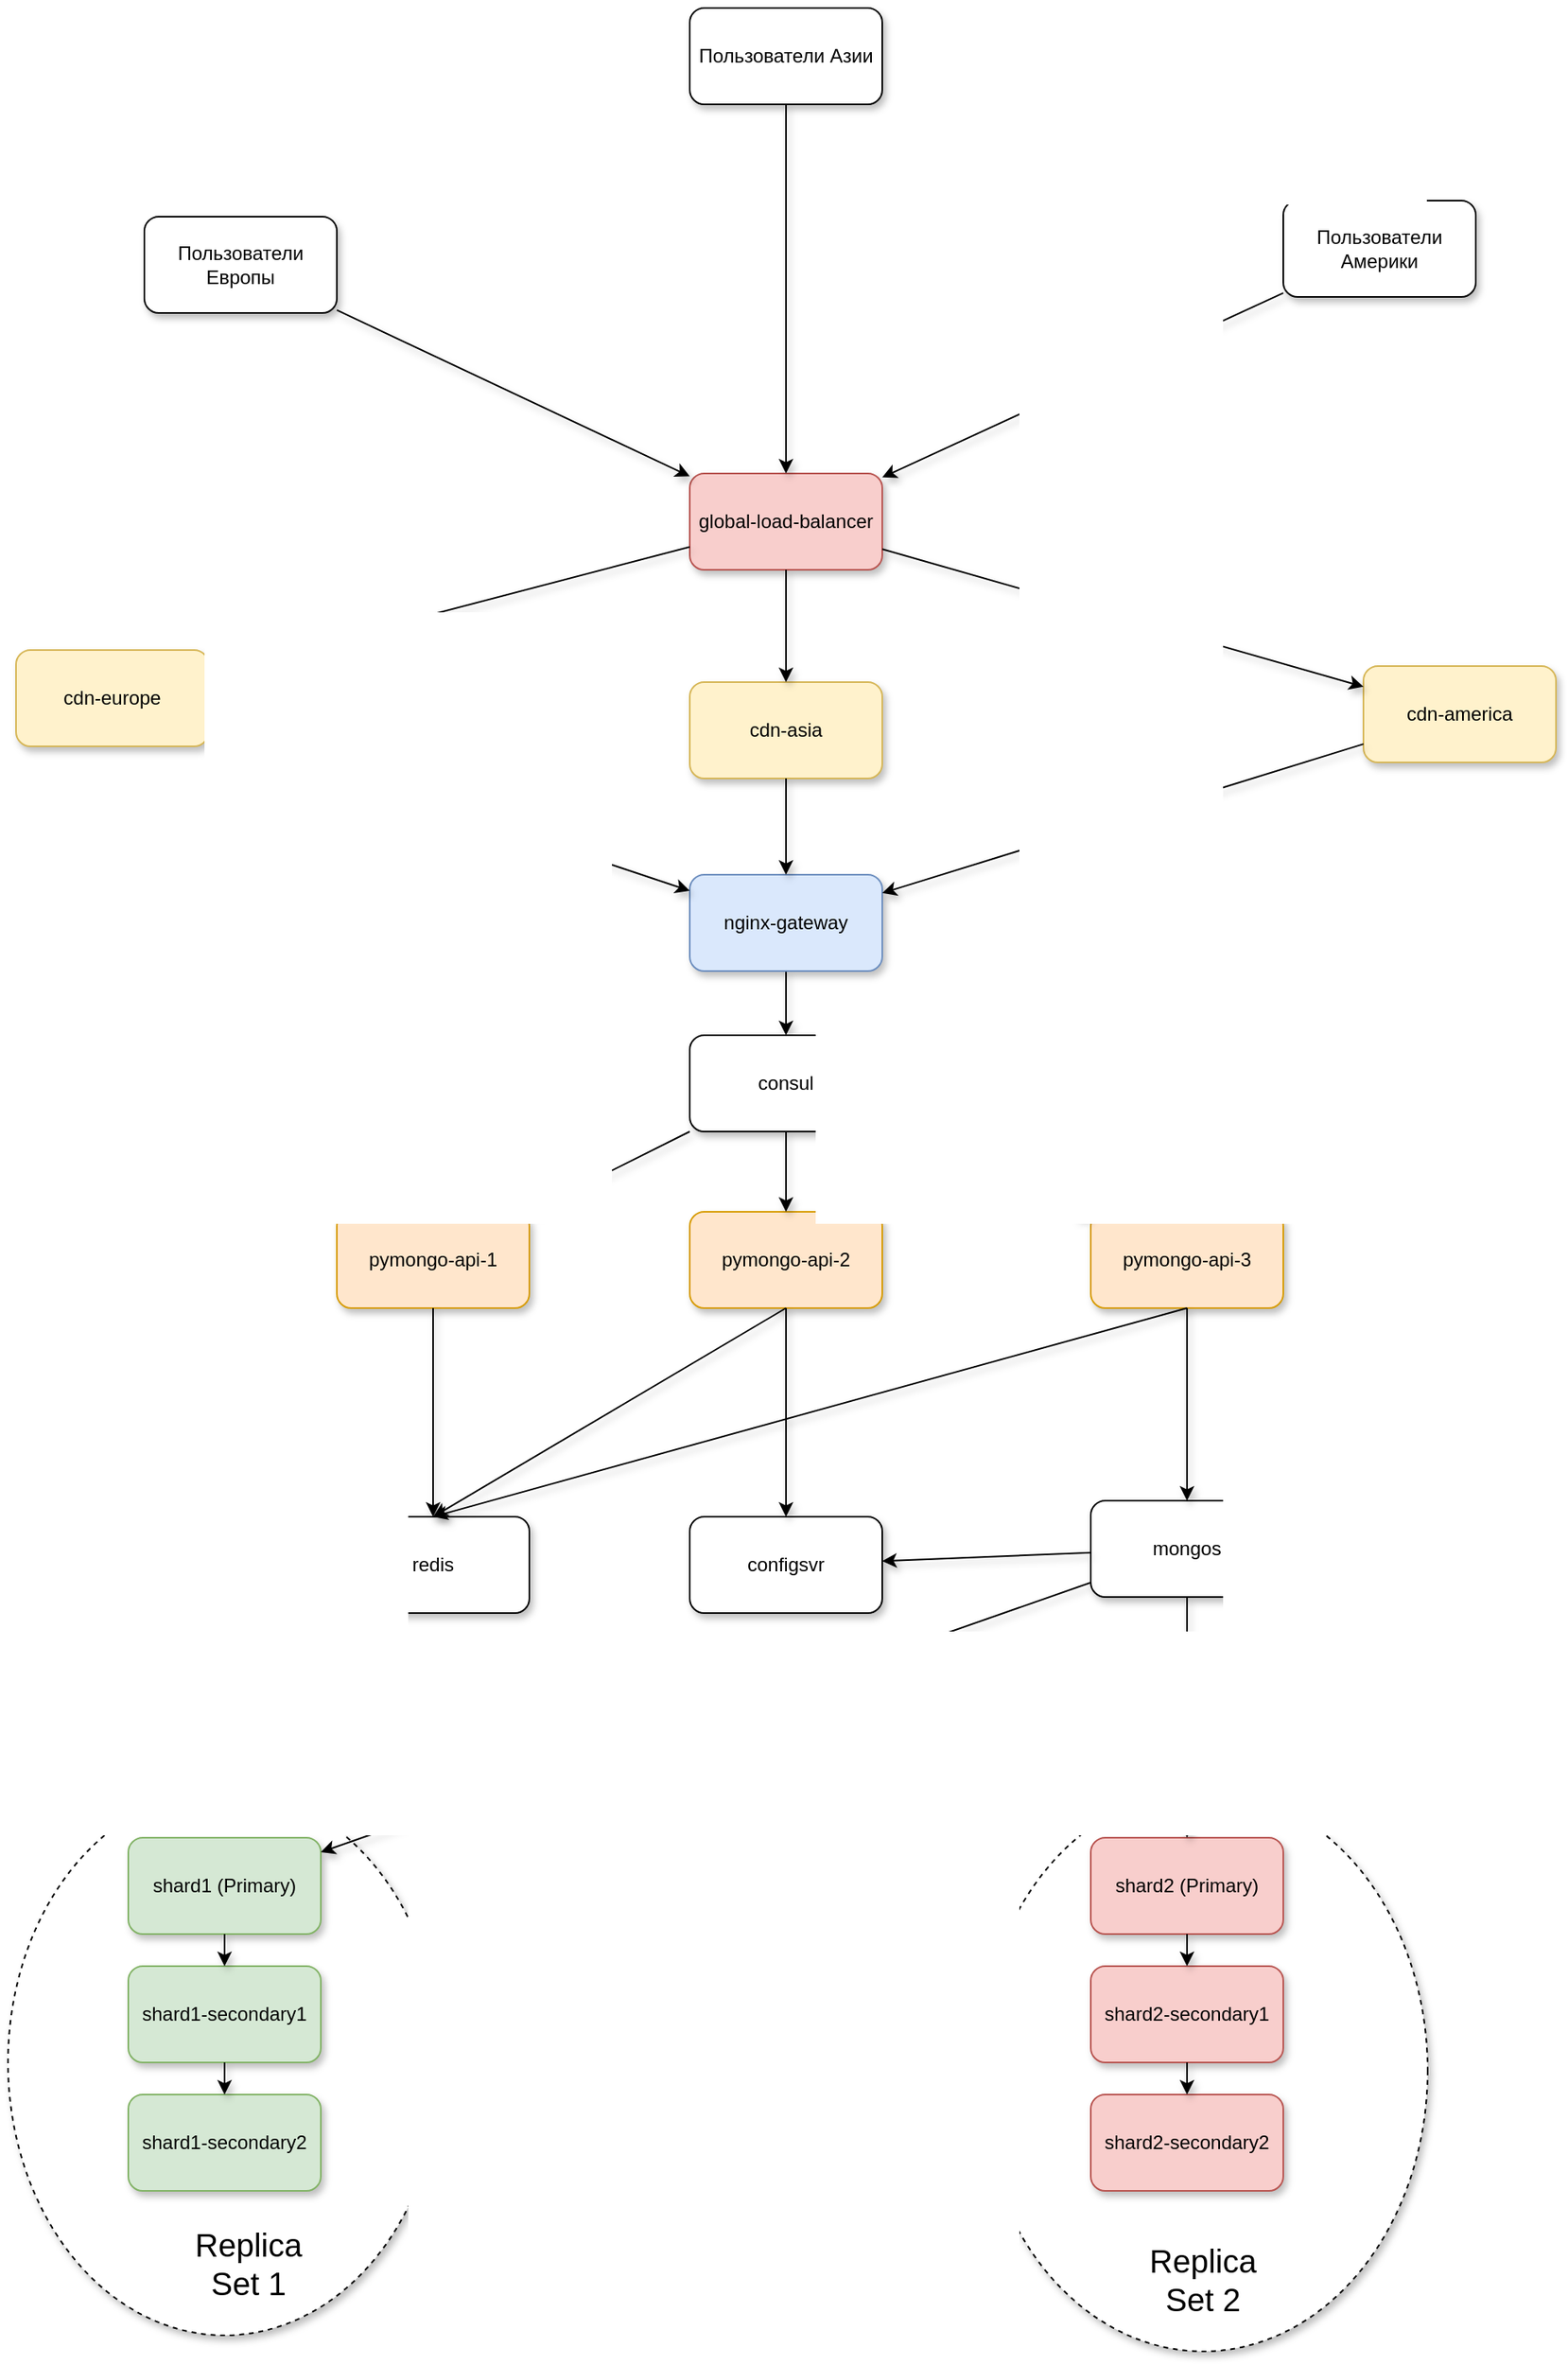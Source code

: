 <mxfile version="28.0.4">
  <diagram name="CDN архитектура" id="cdn-architecture">
    <mxGraphModel dx="1425" dy="1655" grid="1" gridSize="10" guides="1" tooltips="1" connect="1" arrows="1" fold="1" page="1" pageScale="1" pageWidth="1169" pageHeight="827" math="0" shadow="0">
      <root>
        <mxCell id="0" />
        <mxCell id="1" parent="0" />
        <mxCell id="replgroup1" value="" style="ellipse;whiteSpace=wrap;html=1;dashed=1;textShadow=0;shadow=1;" parent="1" vertex="1">
          <mxGeometry x="75" y="620" width="270" height="340" as="geometry" />
        </mxCell>
        <mxCell id="replgroup2" value="" style="ellipse;whiteSpace=wrap;html=1;dashed=1;textShadow=0;shadow=1;" parent="1" vertex="1">
          <mxGeometry x="680" y="620" width="280" height="350" as="geometry" />
        </mxCell>
        <mxCell id="user-europe" value="Пользователи Европы" style="rounded=1;whiteSpace=wrap;html=1;textShadow=0;shadow=1;" parent="1" vertex="1">
          <mxGeometry x="160" y="-360" width="120" height="60" as="geometry" />
        </mxCell>
        <mxCell id="user-asia" value="Пользователи Азии" style="rounded=1;whiteSpace=wrap;html=1;textShadow=0;shadow=1;" parent="1" vertex="1">
          <mxGeometry x="500" y="-490" width="120" height="60" as="geometry" />
        </mxCell>
        <mxCell id="user-america" value="Пользователи Америки" style="rounded=1;whiteSpace=wrap;html=1;textShadow=0;shadow=1;" parent="1" vertex="1">
          <mxGeometry x="870" y="-370" width="120" height="60" as="geometry" />
        </mxCell>
        <mxCell id="global-lb" value="global-load-balancer" style="rounded=1;whiteSpace=wrap;html=1;fillColor=#f8cecc;strokeColor=#b85450;textShadow=0;shadow=1;" parent="1" vertex="1">
          <mxGeometry x="500" y="-200" width="120" height="60" as="geometry" />
        </mxCell>
        <mxCell id="cdn-europe" value="cdn-europe" style="rounded=1;whiteSpace=wrap;html=1;fillColor=#fff2cc;strokeColor=#d6b656;textShadow=0;shadow=1;" parent="1" vertex="1">
          <mxGeometry x="80" y="-90" width="120" height="60" as="geometry" />
        </mxCell>
        <mxCell id="cdn-asia" value="cdn-asia" style="rounded=1;whiteSpace=wrap;html=1;fillColor=#fff2cc;strokeColor=#d6b656;textShadow=0;shadow=1;" parent="1" vertex="1">
          <mxGeometry x="500" y="-70" width="120" height="60" as="geometry" />
        </mxCell>
        <mxCell id="cdn-america" value="cdn-america" style="rounded=1;whiteSpace=wrap;html=1;fillColor=#fff2cc;strokeColor=#d6b656;textShadow=0;shadow=1;" parent="1" vertex="1">
          <mxGeometry x="920" y="-80" width="120" height="60" as="geometry" />
        </mxCell>
        <mxCell id="q9TDHgCOCuZIMKRbZosM-6" value="" style="edgeStyle=orthogonalEdgeStyle;rounded=0;orthogonalLoop=1;jettySize=auto;html=1;textShadow=0;shadow=1;" edge="1" parent="1" source="gateway" target="consul">
          <mxGeometry relative="1" as="geometry" />
        </mxCell>
        <mxCell id="gateway" value="nginx-gateway" style="rounded=1;whiteSpace=wrap;html=1;fillColor=#dae8fc;strokeColor=#6c8ebf;textShadow=0;shadow=1;" parent="1" vertex="1">
          <mxGeometry x="500" y="50" width="120" height="60" as="geometry" />
        </mxCell>
        <mxCell id="consul" value="consul" style="rounded=1;whiteSpace=wrap;html=1;textShadow=0;shadow=1;" parent="1" vertex="1">
          <mxGeometry x="500" y="150" width="120" height="60" as="geometry" />
        </mxCell>
        <mxCell id="app1" value="pymongo-api-1" style="rounded=1;whiteSpace=wrap;html=1;fillColor=#ffe6cc;strokeColor=#d79b00;textShadow=0;shadow=1;" parent="1" vertex="1">
          <mxGeometry x="280" y="260" width="120" height="60" as="geometry" />
        </mxCell>
        <mxCell id="app2" value="pymongo-api-2" style="rounded=1;whiteSpace=wrap;html=1;fillColor=#ffe6cc;strokeColor=#d79b00;textShadow=0;shadow=1;" parent="1" vertex="1">
          <mxGeometry x="500" y="260" width="120" height="60" as="geometry" />
        </mxCell>
        <mxCell id="app3" value="pymongo-api-3" style="rounded=1;whiteSpace=wrap;html=1;fillColor=#ffe6cc;strokeColor=#d79b00;textShadow=0;shadow=1;" parent="1" vertex="1">
          <mxGeometry x="750" y="260" width="120" height="60" as="geometry" />
        </mxCell>
        <mxCell id="redis" value="redis" style="rounded=1;whiteSpace=wrap;html=1;textShadow=0;shadow=1;" parent="1" vertex="1">
          <mxGeometry x="280" y="450" width="120" height="60" as="geometry" />
        </mxCell>
        <mxCell id="configsvr" value="configsvr" style="rounded=1;whiteSpace=wrap;html=1;textShadow=0;shadow=1;" parent="1" vertex="1">
          <mxGeometry x="500" y="450" width="120" height="60" as="geometry" />
        </mxCell>
        <mxCell id="mongos" value="mongos" style="rounded=1;whiteSpace=wrap;html=1;textShadow=0;shadow=1;" parent="1" vertex="1">
          <mxGeometry x="750" y="440" width="120" height="60" as="geometry" />
        </mxCell>
        <mxCell id="shard1-primary" value="shard1 (Primary)" style="rounded=1;whiteSpace=wrap;html=1;fillColor=#d5e8d4;strokeColor=#82b366;textShadow=0;shadow=1;" parent="1" vertex="1">
          <mxGeometry x="150" y="650" width="120" height="60" as="geometry" />
        </mxCell>
        <mxCell id="shard1-secondary1" value="shard1-secondary1" style="rounded=1;whiteSpace=wrap;html=1;fillColor=#d5e8d4;strokeColor=#82b366;textShadow=0;shadow=1;" parent="1" vertex="1">
          <mxGeometry x="150" y="730" width="120" height="60" as="geometry" />
        </mxCell>
        <mxCell id="shard1-secondary2" value="shard1-secondary2" style="rounded=1;whiteSpace=wrap;html=1;fillColor=#d5e8d4;strokeColor=#82b366;textShadow=0;shadow=1;" parent="1" vertex="1">
          <mxGeometry x="150" y="810" width="120" height="60" as="geometry" />
        </mxCell>
        <mxCell id="shard2-primary" value="shard2 (Primary)" style="rounded=1;whiteSpace=wrap;html=1;fillColor=#f8cecc;strokeColor=#b85450;textShadow=0;shadow=1;" parent="1" vertex="1">
          <mxGeometry x="750" y="650" width="120" height="60" as="geometry" />
        </mxCell>
        <mxCell id="shard2-secondary1" value="shard2-secondary1" style="rounded=1;whiteSpace=wrap;html=1;fillColor=#f8cecc;strokeColor=#b85450;textShadow=0;shadow=1;" parent="1" vertex="1">
          <mxGeometry x="750" y="730" width="120" height="60" as="geometry" />
        </mxCell>
        <mxCell id="shard2-secondary2" value="shard2-secondary2" style="rounded=1;whiteSpace=wrap;html=1;fillColor=#f8cecc;strokeColor=#b85450;textShadow=0;shadow=1;" parent="1" vertex="1">
          <mxGeometry x="750" y="810" width="120" height="60" as="geometry" />
        </mxCell>
        <mxCell id="conn1" value="" style="endArrow=classic;html=1;rounded=0;textShadow=0;shadow=1;" parent="1" source="user-europe" target="global-lb" edge="1">
          <mxGeometry width="50" height="50" relative="1" as="geometry">
            <mxPoint x="170" y="-110" as="sourcePoint" />
            <mxPoint x="500" y="-70" as="targetPoint" />
          </mxGeometry>
        </mxCell>
        <mxCell id="conn2" value="" style="endArrow=classic;html=1;rounded=0;textShadow=0;shadow=1;" parent="1" source="user-asia" target="global-lb" edge="1">
          <mxGeometry width="50" height="50" relative="1" as="geometry">
            <mxPoint x="620" y="-110" as="sourcePoint" />
            <mxPoint x="620" y="-70" as="targetPoint" />
          </mxGeometry>
        </mxCell>
        <mxCell id="conn3" value="" style="endArrow=classic;html=1;rounded=0;textShadow=0;shadow=1;" parent="1" source="user-america" target="global-lb" edge="1">
          <mxGeometry width="50" height="50" relative="1" as="geometry">
            <mxPoint x="1070" y="-110" as="sourcePoint" />
            <mxPoint x="620" y="-70" as="targetPoint" />
          </mxGeometry>
        </mxCell>
        <mxCell id="conn4" value="" style="endArrow=classic;html=1;rounded=0;textShadow=0;shadow=1;" parent="1" source="global-lb" target="cdn-europe" edge="1">
          <mxGeometry width="50" height="50" relative="1" as="geometry">
            <mxPoint x="440" y="-40" as="sourcePoint" />
            <mxPoint x="170" y="60" as="targetPoint" />
          </mxGeometry>
        </mxCell>
        <mxCell id="conn5" value="" style="endArrow=classic;html=1;rounded=0;textShadow=0;shadow=1;" parent="1" source="global-lb" target="cdn-asia" edge="1">
          <mxGeometry width="50" height="50" relative="1" as="geometry">
            <mxPoint x="560" y="-10" as="sourcePoint" />
            <mxPoint x="560" y="30" as="targetPoint" />
          </mxGeometry>
        </mxCell>
        <mxCell id="conn6" value="" style="endArrow=classic;html=1;rounded=0;textShadow=0;shadow=1;" parent="1" source="global-lb" target="cdn-america" edge="1">
          <mxGeometry width="50" height="50" relative="1" as="geometry">
            <mxPoint x="680" y="-40" as="sourcePoint" />
            <mxPoint x="1070" y="60" as="targetPoint" />
          </mxGeometry>
        </mxCell>
        <mxCell id="conn7" value="" style="endArrow=classic;html=1;rounded=0;textShadow=0;shadow=1;" parent="1" source="cdn-europe" target="gateway" edge="1">
          <mxGeometry width="50" height="50" relative="1" as="geometry">
            <mxPoint x="170" y="90" as="sourcePoint" />
            <mxPoint x="440" y="160" as="targetPoint" />
          </mxGeometry>
        </mxCell>
        <mxCell id="conn8" value="" style="endArrow=classic;html=1;rounded=0;textShadow=0;shadow=1;" parent="1" source="cdn-asia" target="gateway" edge="1">
          <mxGeometry width="50" height="50" relative="1" as="geometry">
            <mxPoint x="560" y="90" as="sourcePoint" />
            <mxPoint x="560" y="130" as="targetPoint" />
          </mxGeometry>
        </mxCell>
        <mxCell id="conn9" value="" style="endArrow=classic;html=1;rounded=0;textShadow=0;shadow=1;" parent="1" source="cdn-america" target="gateway" edge="1">
          <mxGeometry width="50" height="50" relative="1" as="geometry">
            <mxPoint x="950" y="90" as="sourcePoint" />
            <mxPoint x="680" y="160" as="targetPoint" />
          </mxGeometry>
        </mxCell>
        <mxCell id="conn10" value="" style="endArrow=classic;html=1;rounded=0;textShadow=0;shadow=1;" parent="1" source="consul" target="app1" edge="1">
          <mxGeometry width="50" height="50" relative="1" as="geometry">
            <mxPoint x="660" y="300" as="sourcePoint" />
            <mxPoint x="160" y="400" as="targetPoint" />
          </mxGeometry>
        </mxCell>
        <mxCell id="conn11" value="" style="endArrow=classic;html=1;rounded=0;textShadow=0;shadow=1;" parent="1" source="consul" target="app2" edge="1">
          <mxGeometry width="50" height="50" relative="1" as="geometry">
            <mxPoint x="660" y="300" as="sourcePoint" />
            <mxPoint x="460" y="400" as="targetPoint" />
          </mxGeometry>
        </mxCell>
        <mxCell id="conn12" value="" style="endArrow=classic;html=1;rounded=0;textShadow=0;shadow=1;" parent="1" source="consul" target="app3" edge="1">
          <mxGeometry width="50" height="50" relative="1" as="geometry">
            <mxPoint x="780" y="300" as="sourcePoint" />
            <mxPoint x="880" y="400" as="targetPoint" />
          </mxGeometry>
        </mxCell>
        <mxCell id="conn13" value="" style="endArrow=classic;html=1;rounded=0;textShadow=0;shadow=1;" parent="1" source="app1" target="redis" edge="1">
          <mxGeometry width="50" height="50" relative="1" as="geometry">
            <mxPoint x="160" y="400" as="sourcePoint" />
            <mxPoint x="160" y="440" as="targetPoint" />
          </mxGeometry>
        </mxCell>
        <mxCell id="conn14" value="" style="endArrow=classic;html=1;rounded=0;textShadow=0;shadow=1;" parent="1" source="app2" target="configsvr" edge="1">
          <mxGeometry width="50" height="50" relative="1" as="geometry">
            <mxPoint x="460" y="400" as="sourcePoint" />
            <mxPoint x="460" y="440" as="targetPoint" />
          </mxGeometry>
        </mxCell>
        <mxCell id="conn15" value="" style="endArrow=classic;html=1;rounded=0;textShadow=0;shadow=1;" parent="1" source="app3" target="mongos" edge="1">
          <mxGeometry width="50" height="50" relative="1" as="geometry">
            <mxPoint x="880" y="400" as="sourcePoint" />
            <mxPoint x="880" y="440" as="targetPoint" />
          </mxGeometry>
        </mxCell>
        <mxCell id="conn16" value="" style="endArrow=classic;html=1;rounded=0;textShadow=0;shadow=1;" parent="1" source="mongos" target="configsvr" edge="1">
          <mxGeometry width="50" height="50" relative="1" as="geometry">
            <mxPoint x="820" y="470" as="sourcePoint" />
            <mxPoint x="660" y="470" as="targetPoint" />
          </mxGeometry>
        </mxCell>
        <mxCell id="conn17" value="" style="endArrow=classic;html=1;rounded=0;textShadow=0;shadow=1;" parent="1" source="mongos" target="shard1-primary" edge="1">
          <mxGeometry width="50" height="50" relative="1" as="geometry">
            <mxPoint x="800" y="580" as="sourcePoint" />
            <mxPoint x="210" y="680" as="targetPoint" />
          </mxGeometry>
        </mxCell>
        <mxCell id="conn18" value="" style="endArrow=classic;html=1;rounded=0;textShadow=0;shadow=1;" parent="1" source="mongos" target="shard2-primary" edge="1">
          <mxGeometry width="50" height="50" relative="1" as="geometry">
            <mxPoint x="800" y="580" as="sourcePoint" />
            <mxPoint x="810" y="680" as="targetPoint" />
          </mxGeometry>
        </mxCell>
        <mxCell id="repl1" value="" style="endArrow=classic;html=1;rounded=0;textShadow=0;shadow=1;" parent="1" source="shard1-primary" target="shard1-secondary1" edge="1">
          <mxGeometry width="50" height="50" relative="1" as="geometry">
            <mxPoint x="210" y="710" as="sourcePoint" />
            <mxPoint x="210" y="730" as="targetPoint" />
          </mxGeometry>
        </mxCell>
        <mxCell id="repl2" value="" style="endArrow=classic;html=1;rounded=0;textShadow=0;shadow=1;" parent="1" source="shard1-secondary1" target="shard1-secondary2" edge="1">
          <mxGeometry width="50" height="50" relative="1" as="geometry">
            <mxPoint x="210" y="790" as="sourcePoint" />
            <mxPoint x="210" y="810" as="targetPoint" />
          </mxGeometry>
        </mxCell>
        <mxCell id="repl3" value="" style="endArrow=classic;html=1;rounded=0;textShadow=0;shadow=1;" parent="1" source="shard2-primary" target="shard2-secondary1" edge="1">
          <mxGeometry width="50" height="50" relative="1" as="geometry">
            <mxPoint x="810" y="710" as="sourcePoint" />
            <mxPoint x="810" y="730" as="targetPoint" />
          </mxGeometry>
        </mxCell>
        <mxCell id="repl4" value="" style="endArrow=classic;html=1;rounded=0;textShadow=0;shadow=1;" parent="1" source="shard2-secondary1" target="shard2-secondary2" edge="1">
          <mxGeometry width="50" height="50" relative="1" as="geometry">
            <mxPoint x="810" y="790" as="sourcePoint" />
            <mxPoint x="810" y="810" as="targetPoint" />
          </mxGeometry>
        </mxCell>
        <mxCell id="q9TDHgCOCuZIMKRbZosM-1" value="Replica Set 1" style="text;html=1;align=center;verticalAlign=middle;whiteSpace=wrap;rounded=0;fontSize=20;textShadow=0;shadow=1;" vertex="1" parent="1">
          <mxGeometry x="195" y="900" width="60" height="30" as="geometry" />
        </mxCell>
        <mxCell id="q9TDHgCOCuZIMKRbZosM-2" value="Replica Set 2" style="text;html=1;align=center;verticalAlign=middle;whiteSpace=wrap;rounded=0;fontSize=20;textShadow=0;shadow=1;" vertex="1" parent="1">
          <mxGeometry x="790" y="910" width="60" height="30" as="geometry" />
        </mxCell>
        <mxCell id="q9TDHgCOCuZIMKRbZosM-3" value="" style="endArrow=classic;html=1;rounded=0;exitX=0.5;exitY=1;exitDx=0;exitDy=0;textShadow=0;shadow=1;" edge="1" parent="1" source="app3">
          <mxGeometry width="50" height="50" relative="1" as="geometry">
            <mxPoint x="350" y="370" as="sourcePoint" />
            <mxPoint x="340" y="450" as="targetPoint" />
          </mxGeometry>
        </mxCell>
        <mxCell id="q9TDHgCOCuZIMKRbZosM-5" value="" style="endArrow=classic;html=1;rounded=0;exitX=0.5;exitY=1;exitDx=0;exitDy=0;textShadow=0;shadow=1;" edge="1" parent="1">
          <mxGeometry width="50" height="50" relative="1" as="geometry">
            <mxPoint x="560" y="320" as="sourcePoint" />
            <mxPoint x="340" y="450" as="targetPoint" />
          </mxGeometry>
        </mxCell>
      </root>
    </mxGraphModel>
  </diagram>
</mxfile>
